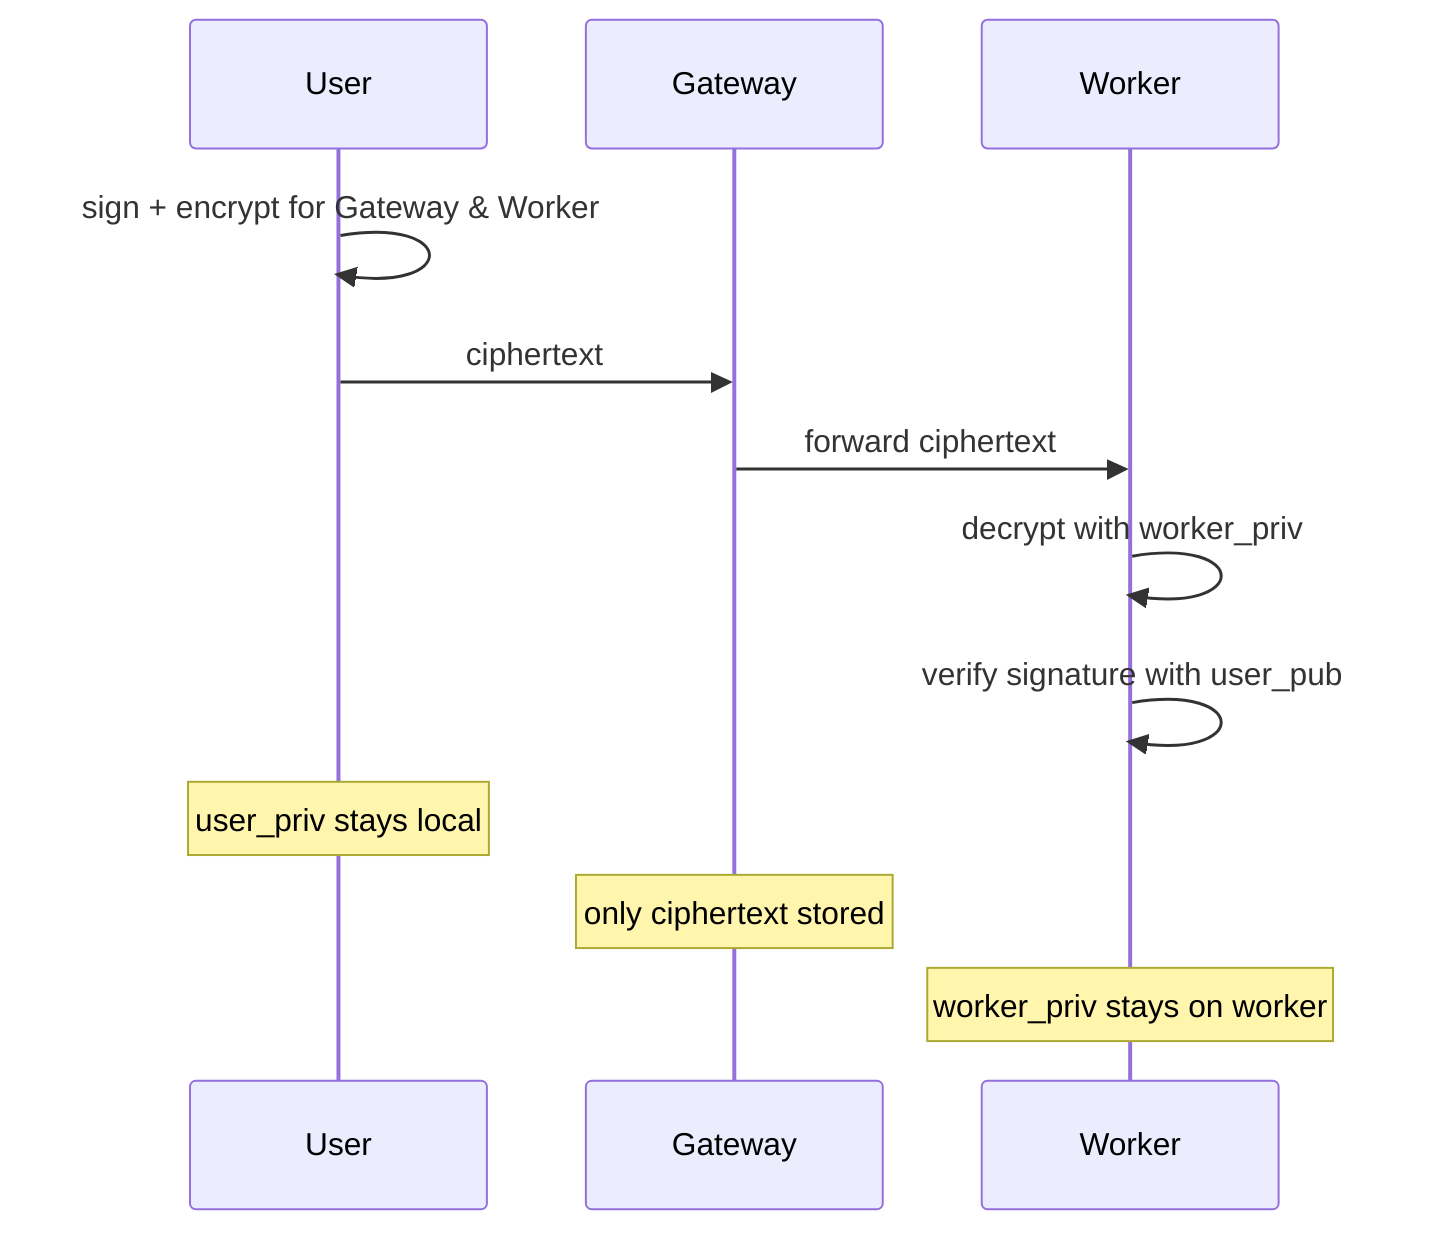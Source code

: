 sequenceDiagram
    participant User
    participant Gateway
    participant Worker
    User->>User: sign + encrypt for Gateway & Worker
    User->>Gateway: ciphertext
    Gateway->>Worker: forward ciphertext
    Worker->>Worker: decrypt with worker_priv
    Worker->>Worker: verify signature with user_pub
    Note over User: user_priv stays local
    Note over Gateway: only ciphertext stored
    Note over Worker: worker_priv stays on worker